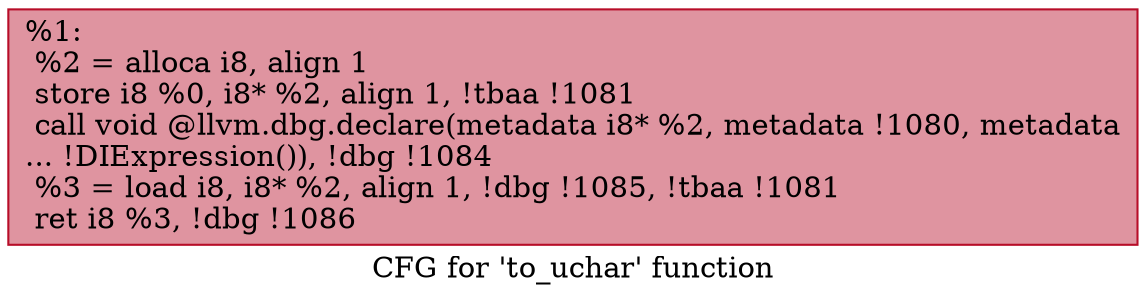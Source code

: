 digraph "CFG for 'to_uchar' function" {
	label="CFG for 'to_uchar' function";

	Node0x16f91a0 [shape=record,color="#b70d28ff", style=filled, fillcolor="#b70d2870",label="{%1:\l  %2 = alloca i8, align 1\l  store i8 %0, i8* %2, align 1, !tbaa !1081\l  call void @llvm.dbg.declare(metadata i8* %2, metadata !1080, metadata\l... !DIExpression()), !dbg !1084\l  %3 = load i8, i8* %2, align 1, !dbg !1085, !tbaa !1081\l  ret i8 %3, !dbg !1086\l}"];
}
